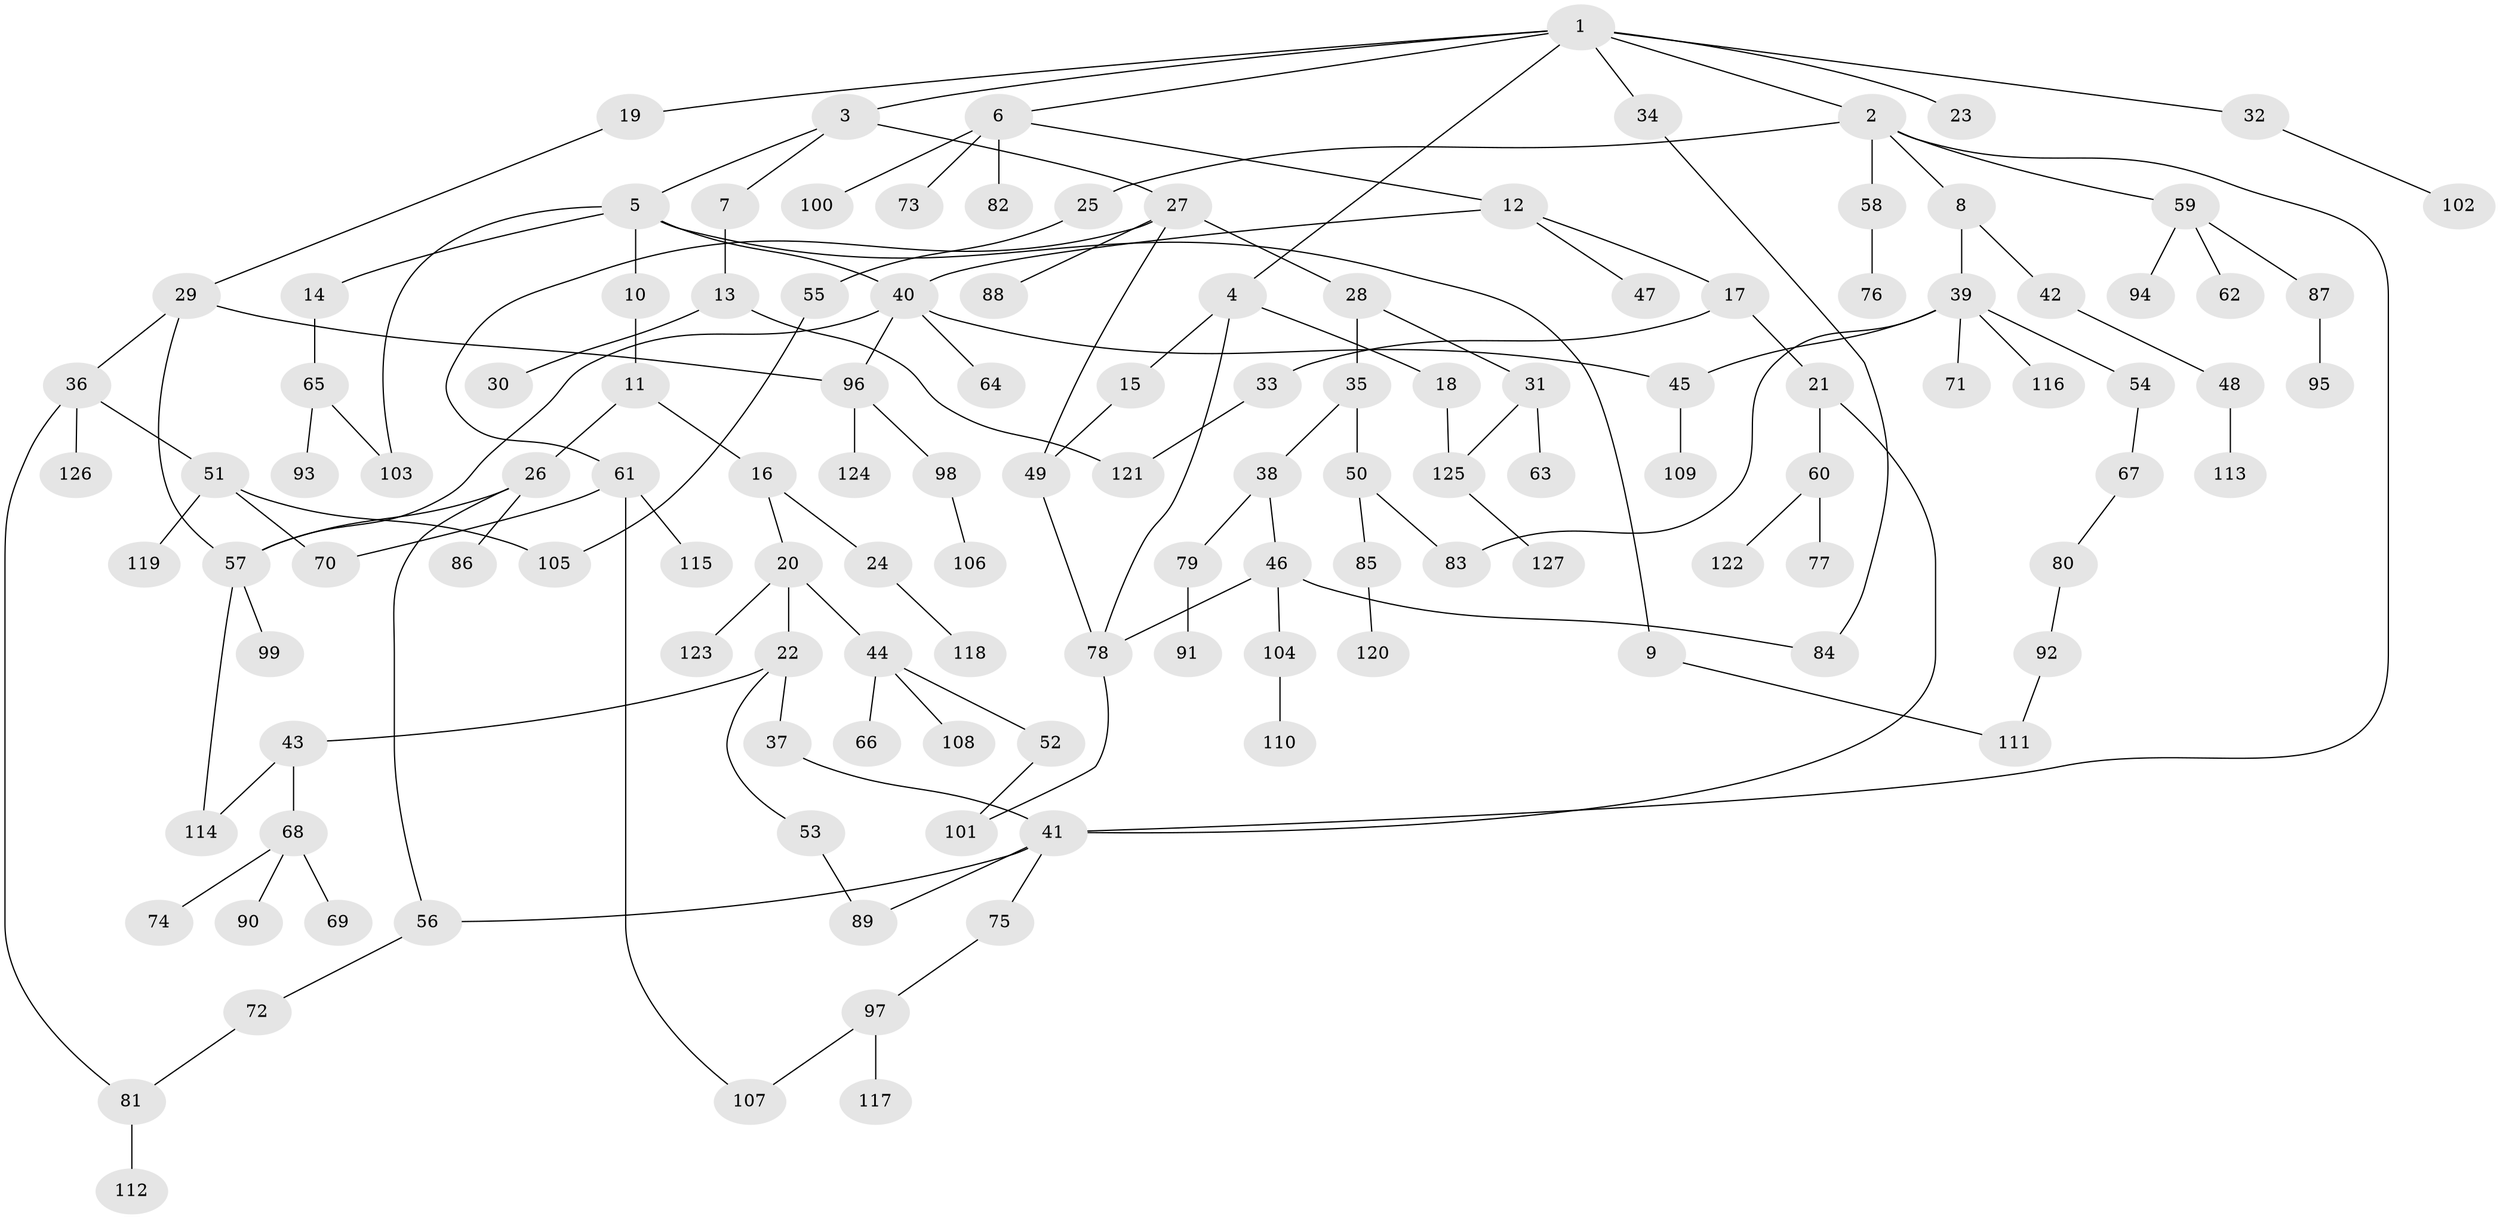 // Generated by graph-tools (version 1.1) at 2025/25/03/09/25 03:25:25]
// undirected, 127 vertices, 150 edges
graph export_dot {
graph [start="1"]
  node [color=gray90,style=filled];
  1;
  2;
  3;
  4;
  5;
  6;
  7;
  8;
  9;
  10;
  11;
  12;
  13;
  14;
  15;
  16;
  17;
  18;
  19;
  20;
  21;
  22;
  23;
  24;
  25;
  26;
  27;
  28;
  29;
  30;
  31;
  32;
  33;
  34;
  35;
  36;
  37;
  38;
  39;
  40;
  41;
  42;
  43;
  44;
  45;
  46;
  47;
  48;
  49;
  50;
  51;
  52;
  53;
  54;
  55;
  56;
  57;
  58;
  59;
  60;
  61;
  62;
  63;
  64;
  65;
  66;
  67;
  68;
  69;
  70;
  71;
  72;
  73;
  74;
  75;
  76;
  77;
  78;
  79;
  80;
  81;
  82;
  83;
  84;
  85;
  86;
  87;
  88;
  89;
  90;
  91;
  92;
  93;
  94;
  95;
  96;
  97;
  98;
  99;
  100;
  101;
  102;
  103;
  104;
  105;
  106;
  107;
  108;
  109;
  110;
  111;
  112;
  113;
  114;
  115;
  116;
  117;
  118;
  119;
  120;
  121;
  122;
  123;
  124;
  125;
  126;
  127;
  1 -- 2;
  1 -- 3;
  1 -- 4;
  1 -- 6;
  1 -- 19;
  1 -- 23;
  1 -- 32;
  1 -- 34;
  2 -- 8;
  2 -- 25;
  2 -- 58;
  2 -- 59;
  2 -- 41;
  3 -- 5;
  3 -- 7;
  3 -- 27;
  4 -- 15;
  4 -- 18;
  4 -- 78;
  5 -- 9;
  5 -- 10;
  5 -- 14;
  5 -- 40;
  5 -- 103;
  6 -- 12;
  6 -- 73;
  6 -- 82;
  6 -- 100;
  7 -- 13;
  8 -- 39;
  8 -- 42;
  9 -- 111;
  10 -- 11;
  11 -- 16;
  11 -- 26;
  12 -- 17;
  12 -- 47;
  12 -- 40;
  13 -- 30;
  13 -- 121;
  14 -- 65;
  15 -- 49;
  16 -- 20;
  16 -- 24;
  17 -- 21;
  17 -- 33;
  18 -- 125;
  19 -- 29;
  20 -- 22;
  20 -- 44;
  20 -- 123;
  21 -- 60;
  21 -- 41;
  22 -- 37;
  22 -- 43;
  22 -- 53;
  24 -- 118;
  25 -- 55;
  26 -- 56;
  26 -- 86;
  26 -- 57;
  27 -- 28;
  27 -- 49;
  27 -- 61;
  27 -- 88;
  28 -- 31;
  28 -- 35;
  29 -- 36;
  29 -- 57;
  29 -- 96;
  31 -- 63;
  31 -- 125;
  32 -- 102;
  33 -- 121;
  34 -- 84;
  35 -- 38;
  35 -- 50;
  36 -- 51;
  36 -- 81;
  36 -- 126;
  37 -- 41;
  38 -- 46;
  38 -- 79;
  39 -- 54;
  39 -- 71;
  39 -- 83;
  39 -- 116;
  39 -- 45;
  40 -- 45;
  40 -- 64;
  40 -- 96;
  40 -- 57;
  41 -- 75;
  41 -- 89;
  41 -- 56;
  42 -- 48;
  43 -- 68;
  43 -- 114;
  44 -- 52;
  44 -- 66;
  44 -- 108;
  45 -- 109;
  46 -- 84;
  46 -- 104;
  46 -- 78;
  48 -- 113;
  49 -- 78;
  50 -- 85;
  50 -- 83;
  51 -- 105;
  51 -- 119;
  51 -- 70;
  52 -- 101;
  53 -- 89;
  54 -- 67;
  55 -- 105;
  56 -- 72;
  57 -- 99;
  57 -- 114;
  58 -- 76;
  59 -- 62;
  59 -- 87;
  59 -- 94;
  60 -- 77;
  60 -- 122;
  61 -- 70;
  61 -- 107;
  61 -- 115;
  65 -- 93;
  65 -- 103;
  67 -- 80;
  68 -- 69;
  68 -- 74;
  68 -- 90;
  72 -- 81;
  75 -- 97;
  78 -- 101;
  79 -- 91;
  80 -- 92;
  81 -- 112;
  85 -- 120;
  87 -- 95;
  92 -- 111;
  96 -- 98;
  96 -- 124;
  97 -- 117;
  97 -- 107;
  98 -- 106;
  104 -- 110;
  125 -- 127;
}
